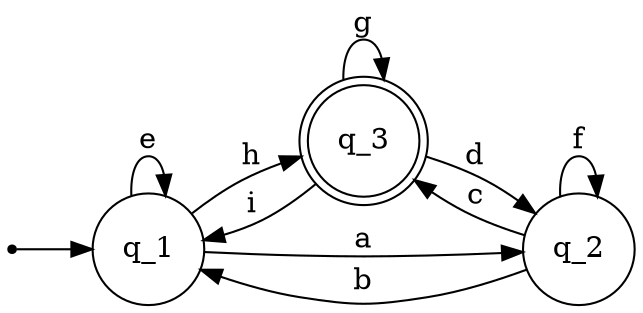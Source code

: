 digraph deterministic_finite_accepter {
	rankdir=LR;
	size="8,5"
	node [shape = point ]; qi
	node [shape = doublecircle]; q_3
	node [shape = circle];
	qi  -> q_1
	q_1 -> q_1 [ label = "e" ];
	q_1 -> q_2 [ label = "a" ];
	q_1 -> q_3 [ label = "h" ];
	q_2 -> q_1 [ label = "b" ];
	q_2 -> q_2 [ label = "f" ];
	q_2 -> q_3 [ label = "c" ];
	q_3 -> q_1 [ label = "i" ];
	q_3 -> q_2 [ label = "d" ];
	q_3 -> q_3 [ label = "g" ];
}
